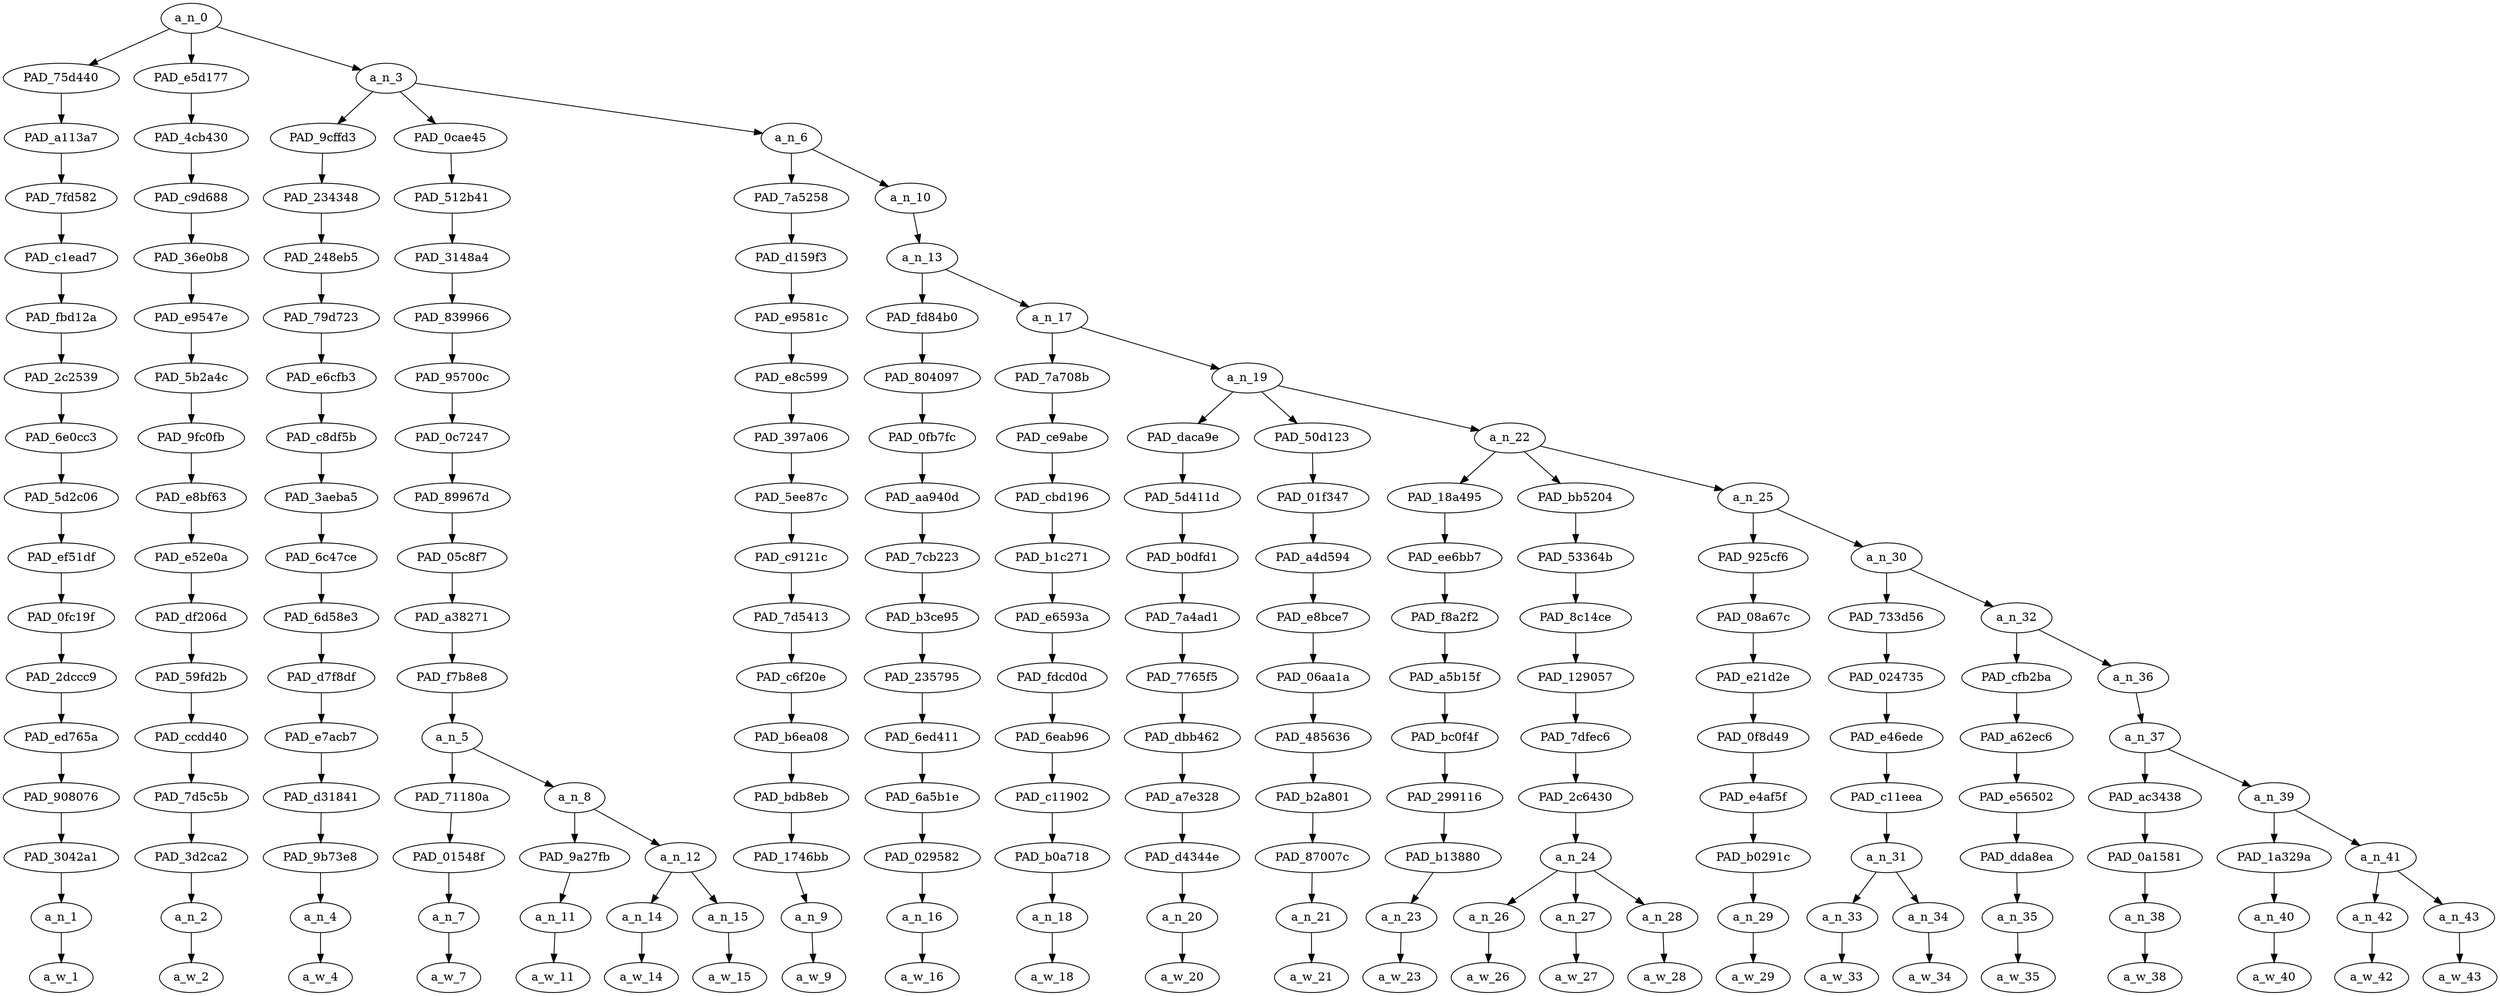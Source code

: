strict digraph "" {
	a_n_0	[div_dir=1,
		index=0,
		level=16,
		pos="1.8863570601851853,16!",
		text_span="[0, 1, 2, 3, 4, 5, 6, 7, 8, 9, 10, 11, 12, 13, 14, 15, 16, 17, 18, 19, 20, 21, 22, 23]",
		value=1.00000000];
	PAD_75d440	[div_dir=1,
		index=0,
		level=15,
		pos="0.0,15!",
		text_span="[0]",
		value=0.03581298];
	a_n_0 -> PAD_75d440;
	PAD_e5d177	[div_dir=-1,
		index=1,
		level=15,
		pos="1.0,15!",
		text_span="[1]",
		value=0.03434105];
	a_n_0 -> PAD_e5d177;
	a_n_3	[div_dir=1,
		index=2,
		level=15,
		pos="4.659071180555556,15!",
		text_span="[2, 3, 4, 5, 6, 7, 8, 9, 10, 11, 12, 13, 14, 15, 16, 17, 18, 19, 20, 21, 22, 23]",
		value=0.92973612];
	a_n_0 -> a_n_3;
	PAD_a113a7	[div_dir=1,
		index=0,
		level=14,
		pos="0.0,14!",
		text_span="[0]",
		value=0.03581298];
	PAD_75d440 -> PAD_a113a7;
	PAD_7fd582	[div_dir=1,
		index=0,
		level=13,
		pos="0.0,13!",
		text_span="[0]",
		value=0.03581298];
	PAD_a113a7 -> PAD_7fd582;
	PAD_c1ead7	[div_dir=1,
		index=0,
		level=12,
		pos="0.0,12!",
		text_span="[0]",
		value=0.03581298];
	PAD_7fd582 -> PAD_c1ead7;
	PAD_fbd12a	[div_dir=1,
		index=0,
		level=11,
		pos="0.0,11!",
		text_span="[0]",
		value=0.03581298];
	PAD_c1ead7 -> PAD_fbd12a;
	PAD_2c2539	[div_dir=1,
		index=0,
		level=10,
		pos="0.0,10!",
		text_span="[0]",
		value=0.03581298];
	PAD_fbd12a -> PAD_2c2539;
	PAD_6e0cc3	[div_dir=1,
		index=0,
		level=9,
		pos="0.0,9!",
		text_span="[0]",
		value=0.03581298];
	PAD_2c2539 -> PAD_6e0cc3;
	PAD_5d2c06	[div_dir=1,
		index=0,
		level=8,
		pos="0.0,8!",
		text_span="[0]",
		value=0.03581298];
	PAD_6e0cc3 -> PAD_5d2c06;
	PAD_ef51df	[div_dir=1,
		index=0,
		level=7,
		pos="0.0,7!",
		text_span="[0]",
		value=0.03581298];
	PAD_5d2c06 -> PAD_ef51df;
	PAD_0fc19f	[div_dir=1,
		index=0,
		level=6,
		pos="0.0,6!",
		text_span="[0]",
		value=0.03581298];
	PAD_ef51df -> PAD_0fc19f;
	PAD_2dccc9	[div_dir=1,
		index=0,
		level=5,
		pos="0.0,5!",
		text_span="[0]",
		value=0.03581298];
	PAD_0fc19f -> PAD_2dccc9;
	PAD_ed765a	[div_dir=1,
		index=0,
		level=4,
		pos="0.0,4!",
		text_span="[0]",
		value=0.03581298];
	PAD_2dccc9 -> PAD_ed765a;
	PAD_908076	[div_dir=1,
		index=0,
		level=3,
		pos="0.0,3!",
		text_span="[0]",
		value=0.03581298];
	PAD_ed765a -> PAD_908076;
	PAD_3042a1	[div_dir=1,
		index=0,
		level=2,
		pos="0.0,2!",
		text_span="[0]",
		value=0.03581298];
	PAD_908076 -> PAD_3042a1;
	a_n_1	[div_dir=1,
		index=0,
		level=1,
		pos="0.0,1!",
		text_span="[0]",
		value=0.03581298];
	PAD_3042a1 -> a_n_1;
	a_w_1	[div_dir=0,
		index=0,
		level=0,
		pos="0,0!",
		text_span="[0]",
		value="<user>"];
	a_n_1 -> a_w_1;
	PAD_4cb430	[div_dir=-1,
		index=1,
		level=14,
		pos="1.0,14!",
		text_span="[1]",
		value=0.03434105];
	PAD_e5d177 -> PAD_4cb430;
	PAD_c9d688	[div_dir=-1,
		index=1,
		level=13,
		pos="1.0,13!",
		text_span="[1]",
		value=0.03434105];
	PAD_4cb430 -> PAD_c9d688;
	PAD_36e0b8	[div_dir=-1,
		index=1,
		level=12,
		pos="1.0,12!",
		text_span="[1]",
		value=0.03434105];
	PAD_c9d688 -> PAD_36e0b8;
	PAD_e9547e	[div_dir=-1,
		index=1,
		level=11,
		pos="1.0,11!",
		text_span="[1]",
		value=0.03434105];
	PAD_36e0b8 -> PAD_e9547e;
	PAD_5b2a4c	[div_dir=-1,
		index=1,
		level=10,
		pos="1.0,10!",
		text_span="[1]",
		value=0.03434105];
	PAD_e9547e -> PAD_5b2a4c;
	PAD_9fc0fb	[div_dir=-1,
		index=1,
		level=9,
		pos="1.0,9!",
		text_span="[1]",
		value=0.03434105];
	PAD_5b2a4c -> PAD_9fc0fb;
	PAD_e8bf63	[div_dir=-1,
		index=1,
		level=8,
		pos="1.0,8!",
		text_span="[1]",
		value=0.03434105];
	PAD_9fc0fb -> PAD_e8bf63;
	PAD_e52e0a	[div_dir=-1,
		index=1,
		level=7,
		pos="1.0,7!",
		text_span="[1]",
		value=0.03434105];
	PAD_e8bf63 -> PAD_e52e0a;
	PAD_df206d	[div_dir=-1,
		index=1,
		level=6,
		pos="1.0,6!",
		text_span="[1]",
		value=0.03434105];
	PAD_e52e0a -> PAD_df206d;
	PAD_59fd2b	[div_dir=-1,
		index=1,
		level=5,
		pos="1.0,5!",
		text_span="[1]",
		value=0.03434105];
	PAD_df206d -> PAD_59fd2b;
	PAD_ccdd40	[div_dir=-1,
		index=1,
		level=4,
		pos="1.0,4!",
		text_span="[1]",
		value=0.03434105];
	PAD_59fd2b -> PAD_ccdd40;
	PAD_7d5c5b	[div_dir=-1,
		index=1,
		level=3,
		pos="1.0,3!",
		text_span="[1]",
		value=0.03434105];
	PAD_ccdd40 -> PAD_7d5c5b;
	PAD_3d2ca2	[div_dir=-1,
		index=1,
		level=2,
		pos="1.0,2!",
		text_span="[1]",
		value=0.03434105];
	PAD_7d5c5b -> PAD_3d2ca2;
	a_n_2	[div_dir=-1,
		index=1,
		level=1,
		pos="1.0,1!",
		text_span="[1]",
		value=0.03434105];
	PAD_3d2ca2 -> a_n_2;
	a_w_2	[div_dir=0,
		index=1,
		level=0,
		pos="1,0!",
		text_span="[1]",
		value=i];
	a_n_2 -> a_w_2;
	PAD_9cffd3	[div_dir=-1,
		index=2,
		level=14,
		pos="2.0,14!",
		text_span="[2]",
		value=0.05096927];
	a_n_3 -> PAD_9cffd3;
	PAD_0cae45	[div_dir=-1,
		index=3,
		level=14,
		pos="3.875,14!",
		text_span="[3, 4, 5, 6]",
		value=0.14348628];
	a_n_3 -> PAD_0cae45;
	a_n_6	[div_dir=1,
		index=4,
		level=14,
		pos="8.102213541666668,14!",
		text_span="[7, 8, 9, 10, 11, 12, 13, 14, 15, 16, 17, 18, 19, 20, 21, 22, 23]",
		value=0.73514936];
	a_n_3 -> a_n_6;
	PAD_234348	[div_dir=-1,
		index=2,
		level=13,
		pos="2.0,13!",
		text_span="[2]",
		value=0.05096927];
	PAD_9cffd3 -> PAD_234348;
	PAD_248eb5	[div_dir=-1,
		index=2,
		level=12,
		pos="2.0,12!",
		text_span="[2]",
		value=0.05096927];
	PAD_234348 -> PAD_248eb5;
	PAD_79d723	[div_dir=-1,
		index=2,
		level=11,
		pos="2.0,11!",
		text_span="[2]",
		value=0.05096927];
	PAD_248eb5 -> PAD_79d723;
	PAD_e6cfb3	[div_dir=-1,
		index=2,
		level=10,
		pos="2.0,10!",
		text_span="[2]",
		value=0.05096927];
	PAD_79d723 -> PAD_e6cfb3;
	PAD_c8df5b	[div_dir=-1,
		index=2,
		level=9,
		pos="2.0,9!",
		text_span="[2]",
		value=0.05096927];
	PAD_e6cfb3 -> PAD_c8df5b;
	PAD_3aeba5	[div_dir=-1,
		index=2,
		level=8,
		pos="2.0,8!",
		text_span="[2]",
		value=0.05096927];
	PAD_c8df5b -> PAD_3aeba5;
	PAD_6c47ce	[div_dir=-1,
		index=2,
		level=7,
		pos="2.0,7!",
		text_span="[2]",
		value=0.05096927];
	PAD_3aeba5 -> PAD_6c47ce;
	PAD_6d58e3	[div_dir=-1,
		index=2,
		level=6,
		pos="2.0,6!",
		text_span="[2]",
		value=0.05096927];
	PAD_6c47ce -> PAD_6d58e3;
	PAD_d7f8df	[div_dir=-1,
		index=2,
		level=5,
		pos="2.0,5!",
		text_span="[2]",
		value=0.05096927];
	PAD_6d58e3 -> PAD_d7f8df;
	PAD_e7acb7	[div_dir=-1,
		index=2,
		level=4,
		pos="2.0,4!",
		text_span="[2]",
		value=0.05096927];
	PAD_d7f8df -> PAD_e7acb7;
	PAD_d31841	[div_dir=-1,
		index=2,
		level=3,
		pos="2.0,3!",
		text_span="[2]",
		value=0.05096927];
	PAD_e7acb7 -> PAD_d31841;
	PAD_9b73e8	[div_dir=-1,
		index=2,
		level=2,
		pos="2.0,2!",
		text_span="[2]",
		value=0.05096927];
	PAD_d31841 -> PAD_9b73e8;
	a_n_4	[div_dir=-1,
		index=2,
		level=1,
		pos="2.0,1!",
		text_span="[2]",
		value=0.05096927];
	PAD_9b73e8 -> a_n_4;
	a_w_4	[div_dir=0,
		index=2,
		level=0,
		pos="2,0!",
		text_span="[2]",
		value=hate];
	a_n_4 -> a_w_4;
	PAD_512b41	[div_dir=-1,
		index=3,
		level=13,
		pos="3.875,13!",
		text_span="[3, 4, 5, 6]",
		value=0.14348628];
	PAD_0cae45 -> PAD_512b41;
	PAD_3148a4	[div_dir=-1,
		index=3,
		level=12,
		pos="3.875,12!",
		text_span="[3, 4, 5, 6]",
		value=0.14348628];
	PAD_512b41 -> PAD_3148a4;
	PAD_839966	[div_dir=-1,
		index=3,
		level=11,
		pos="3.875,11!",
		text_span="[3, 4, 5, 6]",
		value=0.14348628];
	PAD_3148a4 -> PAD_839966;
	PAD_95700c	[div_dir=-1,
		index=3,
		level=10,
		pos="3.875,10!",
		text_span="[3, 4, 5, 6]",
		value=0.14348628];
	PAD_839966 -> PAD_95700c;
	PAD_0c7247	[div_dir=-1,
		index=3,
		level=9,
		pos="3.875,9!",
		text_span="[3, 4, 5, 6]",
		value=0.14348628];
	PAD_95700c -> PAD_0c7247;
	PAD_89967d	[div_dir=-1,
		index=3,
		level=8,
		pos="3.875,8!",
		text_span="[3, 4, 5, 6]",
		value=0.14348628];
	PAD_0c7247 -> PAD_89967d;
	PAD_05c8f7	[div_dir=-1,
		index=3,
		level=7,
		pos="3.875,7!",
		text_span="[3, 4, 5, 6]",
		value=0.14348628];
	PAD_89967d -> PAD_05c8f7;
	PAD_a38271	[div_dir=-1,
		index=3,
		level=6,
		pos="3.875,6!",
		text_span="[3, 4, 5, 6]",
		value=0.14348628];
	PAD_05c8f7 -> PAD_a38271;
	PAD_f7b8e8	[div_dir=-1,
		index=3,
		level=5,
		pos="3.875,5!",
		text_span="[3, 4, 5, 6]",
		value=0.14348628];
	PAD_a38271 -> PAD_f7b8e8;
	a_n_5	[div_dir=-1,
		index=3,
		level=4,
		pos="3.875,4!",
		text_span="[3, 4, 5, 6]",
		value=0.14348628];
	PAD_f7b8e8 -> a_n_5;
	PAD_71180a	[div_dir=-1,
		index=3,
		level=3,
		pos="3.0,3!",
		text_span="[3]",
		value=0.04077999];
	a_n_5 -> PAD_71180a;
	a_n_8	[div_dir=1,
		index=4,
		level=3,
		pos="4.75,3!",
		text_span="[4, 5, 6]",
		value=0.10264766];
	a_n_5 -> a_n_8;
	PAD_01548f	[div_dir=-1,
		index=3,
		level=2,
		pos="3.0,2!",
		text_span="[3]",
		value=0.04077999];
	PAD_71180a -> PAD_01548f;
	a_n_7	[div_dir=-1,
		index=3,
		level=1,
		pos="3.0,1!",
		text_span="[3]",
		value=0.04077999];
	PAD_01548f -> a_n_7;
	a_w_7	[div_dir=0,
		index=3,
		level=0,
		pos="3,0!",
		text_span="[3]",
		value=everything];
	a_n_7 -> a_w_7;
	PAD_9a27fb	[div_dir=1,
		index=4,
		level=2,
		pos="4.0,2!",
		text_span="[4]",
		value=0.02750910];
	a_n_8 -> PAD_9a27fb;
	a_n_12	[div_dir=1,
		index=5,
		level=2,
		pos="5.5,2!",
		text_span="[5, 6]",
		value=0.07504226];
	a_n_8 -> a_n_12;
	a_n_11	[div_dir=1,
		index=4,
		level=1,
		pos="4.0,1!",
		text_span="[4]",
		value=0.02750910];
	PAD_9a27fb -> a_n_11;
	a_w_11	[div_dir=0,
		index=4,
		level=0,
		pos="4,0!",
		text_span="[4]",
		value=about];
	a_n_11 -> a_w_11;
	a_n_14	[div_dir=1,
		index=5,
		level=1,
		pos="5.0,1!",
		text_span="[5]",
		value=0.02846014];
	a_n_12 -> a_n_14;
	a_n_15	[div_dir=-1,
		index=6,
		level=1,
		pos="6.0,1!",
		text_span="[6]",
		value=0.04647889];
	a_n_12 -> a_n_15;
	a_w_14	[div_dir=0,
		index=5,
		level=0,
		pos="5,0!",
		text_span="[5]",
		value=this];
	a_n_14 -> a_w_14;
	a_w_15	[div_dir=0,
		index=6,
		level=0,
		pos="6,0!",
		text_span="[6]",
		value=film];
	a_n_15 -> a_w_15;
	PAD_7a5258	[div_dir=1,
		index=4,
		level=13,
		pos="7.0,13!",
		text_span="[7]",
		value=0.02040357];
	a_n_6 -> PAD_7a5258;
	a_n_10	[div_dir=1,
		index=5,
		level=13,
		pos="9.204427083333334,13!",
		text_span="[8, 9, 10, 11, 12, 13, 14, 15, 16, 17, 18, 19, 20, 21, 22, 23]",
		value=0.71452676];
	a_n_6 -> a_n_10;
	PAD_d159f3	[div_dir=1,
		index=4,
		level=12,
		pos="7.0,12!",
		text_span="[7]",
		value=0.02040357];
	PAD_7a5258 -> PAD_d159f3;
	PAD_e9581c	[div_dir=1,
		index=4,
		level=11,
		pos="7.0,11!",
		text_span="[7]",
		value=0.02040357];
	PAD_d159f3 -> PAD_e9581c;
	PAD_e8c599	[div_dir=1,
		index=4,
		level=10,
		pos="7.0,10!",
		text_span="[7]",
		value=0.02040357];
	PAD_e9581c -> PAD_e8c599;
	PAD_397a06	[div_dir=1,
		index=4,
		level=9,
		pos="7.0,9!",
		text_span="[7]",
		value=0.02040357];
	PAD_e8c599 -> PAD_397a06;
	PAD_5ee87c	[div_dir=1,
		index=4,
		level=8,
		pos="7.0,8!",
		text_span="[7]",
		value=0.02040357];
	PAD_397a06 -> PAD_5ee87c;
	PAD_c9121c	[div_dir=1,
		index=4,
		level=7,
		pos="7.0,7!",
		text_span="[7]",
		value=0.02040357];
	PAD_5ee87c -> PAD_c9121c;
	PAD_7d5413	[div_dir=1,
		index=4,
		level=6,
		pos="7.0,6!",
		text_span="[7]",
		value=0.02040357];
	PAD_c9121c -> PAD_7d5413;
	PAD_c6f20e	[div_dir=1,
		index=4,
		level=5,
		pos="7.0,5!",
		text_span="[7]",
		value=0.02040357];
	PAD_7d5413 -> PAD_c6f20e;
	PAD_b6ea08	[div_dir=1,
		index=4,
		level=4,
		pos="7.0,4!",
		text_span="[7]",
		value=0.02040357];
	PAD_c6f20e -> PAD_b6ea08;
	PAD_bdb8eb	[div_dir=1,
		index=5,
		level=3,
		pos="7.0,3!",
		text_span="[7]",
		value=0.02040357];
	PAD_b6ea08 -> PAD_bdb8eb;
	PAD_1746bb	[div_dir=1,
		index=6,
		level=2,
		pos="7.0,2!",
		text_span="[7]",
		value=0.02040357];
	PAD_bdb8eb -> PAD_1746bb;
	a_n_9	[div_dir=1,
		index=7,
		level=1,
		pos="7.0,1!",
		text_span="[7]",
		value=0.02040357];
	PAD_1746bb -> a_n_9;
	a_w_9	[div_dir=0,
		index=7,
		level=0,
		pos="7,0!",
		text_span="[7]",
		value=not];
	a_n_9 -> a_w_9;
	a_n_13	[div_dir=1,
		index=5,
		level=12,
		pos="9.204427083333334,12!",
		text_span="[8, 9, 10, 11, 12, 13, 14, 15, 16, 17, 18, 19, 20, 21, 22, 23]",
		value=0.71430582];
	a_n_10 -> a_n_13;
	PAD_fd84b0	[div_dir=-1,
		index=5,
		level=11,
		pos="8.0,11!",
		text_span="[8]",
		value=0.01932505];
	a_n_13 -> PAD_fd84b0;
	a_n_17	[div_dir=1,
		index=6,
		level=11,
		pos="10.408854166666668,11!",
		text_span="[9, 10, 11, 12, 13, 14, 15, 16, 17, 18, 19, 20, 21, 22, 23]",
		value=0.69475984];
	a_n_13 -> a_n_17;
	PAD_804097	[div_dir=-1,
		index=5,
		level=10,
		pos="8.0,10!",
		text_span="[8]",
		value=0.01932505];
	PAD_fd84b0 -> PAD_804097;
	PAD_0fb7fc	[div_dir=-1,
		index=5,
		level=9,
		pos="8.0,9!",
		text_span="[8]",
		value=0.01932505];
	PAD_804097 -> PAD_0fb7fc;
	PAD_aa940d	[div_dir=-1,
		index=5,
		level=8,
		pos="8.0,8!",
		text_span="[8]",
		value=0.01932505];
	PAD_0fb7fc -> PAD_aa940d;
	PAD_7cb223	[div_dir=-1,
		index=5,
		level=7,
		pos="8.0,7!",
		text_span="[8]",
		value=0.01932505];
	PAD_aa940d -> PAD_7cb223;
	PAD_b3ce95	[div_dir=-1,
		index=5,
		level=6,
		pos="8.0,6!",
		text_span="[8]",
		value=0.01932505];
	PAD_7cb223 -> PAD_b3ce95;
	PAD_235795	[div_dir=-1,
		index=5,
		level=5,
		pos="8.0,5!",
		text_span="[8]",
		value=0.01932505];
	PAD_b3ce95 -> PAD_235795;
	PAD_6ed411	[div_dir=-1,
		index=5,
		level=4,
		pos="8.0,4!",
		text_span="[8]",
		value=0.01932505];
	PAD_235795 -> PAD_6ed411;
	PAD_6a5b1e	[div_dir=-1,
		index=6,
		level=3,
		pos="8.0,3!",
		text_span="[8]",
		value=0.01932505];
	PAD_6ed411 -> PAD_6a5b1e;
	PAD_029582	[div_dir=-1,
		index=7,
		level=2,
		pos="8.0,2!",
		text_span="[8]",
		value=0.01932505];
	PAD_6a5b1e -> PAD_029582;
	a_n_16	[div_dir=-1,
		index=8,
		level=1,
		pos="8.0,1!",
		text_span="[8]",
		value=0.01932505];
	PAD_029582 -> a_n_16;
	a_w_16	[div_dir=0,
		index=8,
		level=0,
		pos="8,0!",
		text_span="[8]",
		value=to];
	a_n_16 -> a_w_16;
	PAD_7a708b	[div_dir=1,
		index=6,
		level=10,
		pos="9.0,10!",
		text_span="[9]",
		value=0.02611559];
	a_n_17 -> PAD_7a708b;
	a_n_19	[div_dir=1,
		index=7,
		level=10,
		pos="11.817708333333334,10!",
		text_span="[10, 11, 12, 13, 14, 15, 16, 17, 18, 19, 20, 21, 22, 23]",
		value=0.66840781];
	a_n_17 -> a_n_19;
	PAD_ce9abe	[div_dir=1,
		index=6,
		level=9,
		pos="9.0,9!",
		text_span="[9]",
		value=0.02611559];
	PAD_7a708b -> PAD_ce9abe;
	PAD_cbd196	[div_dir=1,
		index=6,
		level=8,
		pos="9.0,8!",
		text_span="[9]",
		value=0.02611559];
	PAD_ce9abe -> PAD_cbd196;
	PAD_b1c271	[div_dir=1,
		index=6,
		level=7,
		pos="9.0,7!",
		text_span="[9]",
		value=0.02611559];
	PAD_cbd196 -> PAD_b1c271;
	PAD_e6593a	[div_dir=1,
		index=6,
		level=6,
		pos="9.0,6!",
		text_span="[9]",
		value=0.02611559];
	PAD_b1c271 -> PAD_e6593a;
	PAD_fdcd0d	[div_dir=1,
		index=6,
		level=5,
		pos="9.0,5!",
		text_span="[9]",
		value=0.02611559];
	PAD_e6593a -> PAD_fdcd0d;
	PAD_6eab96	[div_dir=1,
		index=6,
		level=4,
		pos="9.0,4!",
		text_span="[9]",
		value=0.02611559];
	PAD_fdcd0d -> PAD_6eab96;
	PAD_c11902	[div_dir=1,
		index=7,
		level=3,
		pos="9.0,3!",
		text_span="[9]",
		value=0.02611559];
	PAD_6eab96 -> PAD_c11902;
	PAD_b0a718	[div_dir=1,
		index=8,
		level=2,
		pos="9.0,2!",
		text_span="[9]",
		value=0.02611559];
	PAD_c11902 -> PAD_b0a718;
	a_n_18	[div_dir=1,
		index=9,
		level=1,
		pos="9.0,1!",
		text_span="[9]",
		value=0.02611559];
	PAD_b0a718 -> a_n_18;
	a_w_18	[div_dir=0,
		index=9,
		level=0,
		pos="9,0!",
		text_span="[9]",
		value=mention];
	a_n_18 -> a_w_18;
	PAD_daca9e	[div_dir=-1,
		index=7,
		level=9,
		pos="10.0,9!",
		text_span="[10]",
		value=0.02299772];
	a_n_19 -> PAD_daca9e;
	PAD_50d123	[div_dir=1,
		index=8,
		level=9,
		pos="11.0,9!",
		text_span="[11]",
		value=0.03464382];
	a_n_19 -> PAD_50d123;
	a_n_22	[div_dir=1,
		index=9,
		level=9,
		pos="14.453125,9!",
		text_span="[12, 13, 14, 15, 16, 17, 18, 19, 20, 21, 22, 23]",
		value=0.61053097];
	a_n_19 -> a_n_22;
	PAD_5d411d	[div_dir=-1,
		index=7,
		level=8,
		pos="10.0,8!",
		text_span="[10]",
		value=0.02299772];
	PAD_daca9e -> PAD_5d411d;
	PAD_b0dfd1	[div_dir=-1,
		index=7,
		level=7,
		pos="10.0,7!",
		text_span="[10]",
		value=0.02299772];
	PAD_5d411d -> PAD_b0dfd1;
	PAD_7a4ad1	[div_dir=-1,
		index=7,
		level=6,
		pos="10.0,6!",
		text_span="[10]",
		value=0.02299772];
	PAD_b0dfd1 -> PAD_7a4ad1;
	PAD_7765f5	[div_dir=-1,
		index=7,
		level=5,
		pos="10.0,5!",
		text_span="[10]",
		value=0.02299772];
	PAD_7a4ad1 -> PAD_7765f5;
	PAD_dbb462	[div_dir=-1,
		index=7,
		level=4,
		pos="10.0,4!",
		text_span="[10]",
		value=0.02299772];
	PAD_7765f5 -> PAD_dbb462;
	PAD_a7e328	[div_dir=-1,
		index=8,
		level=3,
		pos="10.0,3!",
		text_span="[10]",
		value=0.02299772];
	PAD_dbb462 -> PAD_a7e328;
	PAD_d4344e	[div_dir=-1,
		index=9,
		level=2,
		pos="10.0,2!",
		text_span="[10]",
		value=0.02299772];
	PAD_a7e328 -> PAD_d4344e;
	a_n_20	[div_dir=-1,
		index=10,
		level=1,
		pos="10.0,1!",
		text_span="[10]",
		value=0.02299772];
	PAD_d4344e -> a_n_20;
	a_w_20	[div_dir=0,
		index=10,
		level=0,
		pos="10,0!",
		text_span="[10]",
		value=it];
	a_n_20 -> a_w_20;
	PAD_01f347	[div_dir=1,
		index=8,
		level=8,
		pos="11.0,8!",
		text_span="[11]",
		value=0.03464382];
	PAD_50d123 -> PAD_01f347;
	PAD_a4d594	[div_dir=1,
		index=8,
		level=7,
		pos="11.0,7!",
		text_span="[11]",
		value=0.03464382];
	PAD_01f347 -> PAD_a4d594;
	PAD_e8bce7	[div_dir=1,
		index=8,
		level=6,
		pos="11.0,6!",
		text_span="[11]",
		value=0.03464382];
	PAD_a4d594 -> PAD_e8bce7;
	PAD_06aa1a	[div_dir=1,
		index=8,
		level=5,
		pos="11.0,5!",
		text_span="[11]",
		value=0.03464382];
	PAD_e8bce7 -> PAD_06aa1a;
	PAD_485636	[div_dir=1,
		index=8,
		level=4,
		pos="11.0,4!",
		text_span="[11]",
		value=0.03464382];
	PAD_06aa1a -> PAD_485636;
	PAD_b2a801	[div_dir=1,
		index=9,
		level=3,
		pos="11.0,3!",
		text_span="[11]",
		value=0.03464382];
	PAD_485636 -> PAD_b2a801;
	PAD_87007c	[div_dir=1,
		index=10,
		level=2,
		pos="11.0,2!",
		text_span="[11]",
		value=0.03464382];
	PAD_b2a801 -> PAD_87007c;
	a_n_21	[div_dir=1,
		index=11,
		level=1,
		pos="11.0,1!",
		text_span="[11]",
		value=0.03464382];
	PAD_87007c -> a_n_21;
	a_w_21	[div_dir=0,
		index=11,
		level=0,
		pos="11,0!",
		text_span="[11]",
		value=basically];
	a_n_21 -> a_w_21;
	PAD_18a495	[div_dir=1,
		index=9,
		level=8,
		pos="12.0,8!",
		text_span="[12]",
		value=0.07003966];
	a_n_22 -> PAD_18a495;
	PAD_bb5204	[div_dir=1,
		index=10,
		level=8,
		pos="14.0,8!",
		text_span="[13, 14, 15]",
		value=0.30795822];
	a_n_22 -> PAD_bb5204;
	a_n_25	[div_dir=1,
		index=11,
		level=8,
		pos="17.359375,8!",
		text_span="[16, 17, 18, 19, 20, 21, 22, 23]",
		value=0.23233797];
	a_n_22 -> a_n_25;
	PAD_ee6bb7	[div_dir=1,
		index=9,
		level=7,
		pos="12.0,7!",
		text_span="[12]",
		value=0.07003966];
	PAD_18a495 -> PAD_ee6bb7;
	PAD_f8a2f2	[div_dir=1,
		index=9,
		level=6,
		pos="12.0,6!",
		text_span="[12]",
		value=0.07003966];
	PAD_ee6bb7 -> PAD_f8a2f2;
	PAD_a5b15f	[div_dir=1,
		index=9,
		level=5,
		pos="12.0,5!",
		text_span="[12]",
		value=0.07003966];
	PAD_f8a2f2 -> PAD_a5b15f;
	PAD_bc0f4f	[div_dir=1,
		index=9,
		level=4,
		pos="12.0,4!",
		text_span="[12]",
		value=0.07003966];
	PAD_a5b15f -> PAD_bc0f4f;
	PAD_299116	[div_dir=1,
		index=10,
		level=3,
		pos="12.0,3!",
		text_span="[12]",
		value=0.07003966];
	PAD_bc0f4f -> PAD_299116;
	PAD_b13880	[div_dir=1,
		index=11,
		level=2,
		pos="12.0,2!",
		text_span="[12]",
		value=0.07003966];
	PAD_299116 -> PAD_b13880;
	a_n_23	[div_dir=1,
		index=12,
		level=1,
		pos="12.0,1!",
		text_span="[12]",
		value=0.07003966];
	PAD_b13880 -> a_n_23;
	a_w_23	[div_dir=0,
		index=12,
		level=0,
		pos="12,0!",
		text_span="[12]",
		value=validating];
	a_n_23 -> a_w_23;
	PAD_53364b	[div_dir=1,
		index=10,
		level=7,
		pos="14.0,7!",
		text_span="[13, 14, 15]",
		value=0.30795822];
	PAD_bb5204 -> PAD_53364b;
	PAD_8c14ce	[div_dir=1,
		index=10,
		level=6,
		pos="14.0,6!",
		text_span="[13, 14, 15]",
		value=0.30795822];
	PAD_53364b -> PAD_8c14ce;
	PAD_129057	[div_dir=1,
		index=10,
		level=5,
		pos="14.0,5!",
		text_span="[13, 14, 15]",
		value=0.30795822];
	PAD_8c14ce -> PAD_129057;
	PAD_7dfec6	[div_dir=1,
		index=10,
		level=4,
		pos="14.0,4!",
		text_span="[13, 14, 15]",
		value=0.30795822];
	PAD_129057 -> PAD_7dfec6;
	PAD_2c6430	[div_dir=1,
		index=11,
		level=3,
		pos="14.0,3!",
		text_span="[13, 14, 15]",
		value=0.30795822];
	PAD_7dfec6 -> PAD_2c6430;
	a_n_24	[div_dir=1,
		index=12,
		level=2,
		pos="14.0,2!",
		text_span="[13, 14, 15]",
		value=0.30795822];
	PAD_2c6430 -> a_n_24;
	a_n_26	[div_dir=-1,
		index=13,
		level=1,
		pos="13.0,1!",
		text_span="[13]",
		value=0.07822978];
	a_n_24 -> a_n_26;
	a_n_27	[div_dir=1,
		index=14,
		level=1,
		pos="14.0,1!",
		text_span="[14]",
		value=0.15273589];
	a_n_24 -> a_n_27;
	a_n_28	[div_dir=1,
		index=15,
		level=1,
		pos="15.0,1!",
		text_span="[15]",
		value=0.07670334];
	a_n_24 -> a_n_28;
	a_w_26	[div_dir=0,
		index=13,
		level=0,
		pos="13,0!",
		text_span="[13]",
		value=radical];
	a_n_26 -> a_w_26;
	a_w_27	[div_dir=0,
		index=14,
		level=0,
		pos="14,0!",
		text_span="[14]",
		value=white];
	a_n_27 -> a_w_27;
	a_w_28	[div_dir=0,
		index=15,
		level=0,
		pos="15,0!",
		text_span="[15]",
		value=violence];
	a_n_28 -> a_w_28;
	PAD_925cf6	[div_dir=1,
		index=11,
		level=7,
		pos="16.0,7!",
		text_span="[16]",
		value=0.02378456];
	a_n_25 -> PAD_925cf6;
	a_n_30	[div_dir=-1,
		index=12,
		level=7,
		pos="18.71875,7!",
		text_span="[17, 18, 19, 20, 21, 22, 23]",
		value=0.20853022];
	a_n_25 -> a_n_30;
	PAD_08a67c	[div_dir=1,
		index=11,
		level=6,
		pos="16.0,6!",
		text_span="[16]",
		value=0.02378456];
	PAD_925cf6 -> PAD_08a67c;
	PAD_e21d2e	[div_dir=1,
		index=11,
		level=5,
		pos="16.0,5!",
		text_span="[16]",
		value=0.02378456];
	PAD_08a67c -> PAD_e21d2e;
	PAD_0f8d49	[div_dir=1,
		index=11,
		level=4,
		pos="16.0,4!",
		text_span="[16]",
		value=0.02378456];
	PAD_e21d2e -> PAD_0f8d49;
	PAD_e4af5f	[div_dir=1,
		index=12,
		level=3,
		pos="16.0,3!",
		text_span="[16]",
		value=0.02378456];
	PAD_0f8d49 -> PAD_e4af5f;
	PAD_b0291c	[div_dir=1,
		index=13,
		level=2,
		pos="16.0,2!",
		text_span="[16]",
		value=0.02378456];
	PAD_e4af5f -> PAD_b0291c;
	a_n_29	[div_dir=1,
		index=16,
		level=1,
		pos="16.0,1!",
		text_span="[16]",
		value=0.02378456];
	PAD_b0291c -> a_n_29;
	a_w_29	[div_dir=0,
		index=16,
		level=0,
		pos="16,0!",
		text_span="[16]",
		value=as];
	a_n_29 -> a_w_29;
	PAD_733d56	[div_dir=1,
		index=12,
		level=6,
		pos="17.5,6!",
		text_span="[17, 18]",
		value=0.04370541];
	a_n_30 -> PAD_733d56;
	a_n_32	[div_dir=-1,
		index=13,
		level=6,
		pos="19.9375,6!",
		text_span="[19, 20, 21, 22, 23]",
		value=0.16480614];
	a_n_30 -> a_n_32;
	PAD_024735	[div_dir=1,
		index=12,
		level=5,
		pos="17.5,5!",
		text_span="[17, 18]",
		value=0.04370541];
	PAD_733d56 -> PAD_024735;
	PAD_e46ede	[div_dir=1,
		index=12,
		level=4,
		pos="17.5,4!",
		text_span="[17, 18]",
		value=0.04370541];
	PAD_024735 -> PAD_e46ede;
	PAD_c11eea	[div_dir=1,
		index=13,
		level=3,
		pos="17.5,3!",
		text_span="[17, 18]",
		value=0.04370541];
	PAD_e46ede -> PAD_c11eea;
	a_n_31	[div_dir=1,
		index=14,
		level=2,
		pos="17.5,2!",
		text_span="[17, 18]",
		value=0.04370541];
	PAD_c11eea -> a_n_31;
	a_n_33	[div_dir=1,
		index=17,
		level=1,
		pos="17.0,1!",
		text_span="[17]",
		value=0.01835538];
	a_n_31 -> a_n_33;
	a_n_34	[div_dir=1,
		index=18,
		level=1,
		pos="18.0,1!",
		text_span="[18]",
		value=0.02523414];
	a_n_31 -> a_n_34;
	a_w_33	[div_dir=0,
		index=17,
		level=0,
		pos="17,0!",
		text_span="[17]",
		value=a];
	a_n_33 -> a_w_33;
	a_w_34	[div_dir=0,
		index=18,
		level=0,
		pos="18,0!",
		text_span="[18]",
		value=result];
	a_n_34 -> a_w_34;
	PAD_cfb2ba	[div_dir=-1,
		index=13,
		level=5,
		pos="19.0,5!",
		text_span="[19]",
		value=0.01897442];
	a_n_32 -> PAD_cfb2ba;
	a_n_36	[div_dir=-1,
		index=14,
		level=5,
		pos="20.875,5!",
		text_span="[20, 21, 22, 23]",
		value=0.14573536];
	a_n_32 -> a_n_36;
	PAD_a62ec6	[div_dir=-1,
		index=13,
		level=4,
		pos="19.0,4!",
		text_span="[19]",
		value=0.01897442];
	PAD_cfb2ba -> PAD_a62ec6;
	PAD_e56502	[div_dir=-1,
		index=14,
		level=3,
		pos="19.0,3!",
		text_span="[19]",
		value=0.01897442];
	PAD_a62ec6 -> PAD_e56502;
	PAD_dda8ea	[div_dir=-1,
		index=15,
		level=2,
		pos="19.0,2!",
		text_span="[19]",
		value=0.01897442];
	PAD_e56502 -> PAD_dda8ea;
	a_n_35	[div_dir=-1,
		index=19,
		level=1,
		pos="19.0,1!",
		text_span="[19]",
		value=0.01897442];
	PAD_dda8ea -> a_n_35;
	a_w_35	[div_dir=0,
		index=19,
		level=0,
		pos="19,0!",
		text_span="[19]",
		value=of];
	a_n_35 -> a_w_35;
	a_n_37	[div_dir=-1,
		index=14,
		level=4,
		pos="20.875,4!",
		text_span="[20, 21, 22, 23]",
		value=0.14564822];
	a_n_36 -> a_n_37;
	PAD_ac3438	[div_dir=1,
		index=15,
		level=3,
		pos="20.0,3!",
		text_span="[20]",
		value=0.02343227];
	a_n_37 -> PAD_ac3438;
	a_n_39	[div_dir=-1,
		index=16,
		level=3,
		pos="21.75,3!",
		text_span="[21, 22, 23]",
		value=0.12212882];
	a_n_37 -> a_n_39;
	PAD_0a1581	[div_dir=1,
		index=16,
		level=2,
		pos="20.0,2!",
		text_span="[20]",
		value=0.02343227];
	PAD_ac3438 -> PAD_0a1581;
	a_n_38	[div_dir=1,
		index=20,
		level=1,
		pos="20.0,1!",
		text_span="[20]",
		value=0.02343227];
	PAD_0a1581 -> a_n_38;
	a_w_38	[div_dir=0,
		index=20,
		level=0,
		pos="20,0!",
		text_span="[20]",
		value=being];
	a_n_38 -> a_w_38;
	PAD_1a329a	[div_dir=1,
		index=17,
		level=2,
		pos="21.0,2!",
		text_span="[21]",
		value=0.03744883];
	a_n_39 -> PAD_1a329a;
	a_n_41	[div_dir=-1,
		index=18,
		level=2,
		pos="22.5,2!",
		text_span="[22, 23]",
		value=0.08453647];
	a_n_39 -> a_n_41;
	a_n_40	[div_dir=1,
		index=21,
		level=1,
		pos="21.0,1!",
		text_span="[21]",
		value=0.03744883];
	PAD_1a329a -> a_n_40;
	a_w_40	[div_dir=0,
		index=21,
		level=0,
		pos="21,0!",
		text_span="[21]",
		value=forgotten];
	a_n_40 -> a_w_40;
	a_n_42	[div_dir=1,
		index=22,
		level=1,
		pos="22.0,1!",
		text_span="[22]",
		value=0.02838465];
	a_n_41 -> a_n_42;
	a_n_43	[div_dir=-1,
		index=23,
		level=1,
		pos="23.0,1!",
		text_span="[23]",
		value=0.05592077];
	a_n_41 -> a_n_43;
	a_w_42	[div_dir=0,
		index=22,
		level=0,
		pos="22,0!",
		text_span="[22]",
		value=by];
	a_n_42 -> a_w_42;
	a_w_43	[div_dir=0,
		index=23,
		level=0,
		pos="23,0!",
		text_span="[23]",
		value=society];
	a_n_43 -> a_w_43;
}
